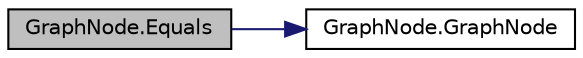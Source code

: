 digraph "GraphNode.Equals"
{
 // LATEX_PDF_SIZE
  edge [fontname="Helvetica",fontsize="10",labelfontname="Helvetica",labelfontsize="10"];
  node [fontname="Helvetica",fontsize="10",shape=record];
  rankdir="LR";
  Node1 [label="GraphNode.Equals",height=0.2,width=0.4,color="black", fillcolor="grey75", style="filled", fontcolor="black",tooltip=" "];
  Node1 -> Node2 [color="midnightblue",fontsize="10",style="solid",fontname="Helvetica"];
  Node2 [label="GraphNode.GraphNode",height=0.2,width=0.4,color="black", fillcolor="white", style="filled",URL="$class_graph_node.html#aac326ec4b6615ae23ef584fbbf998628",tooltip=" "];
}
